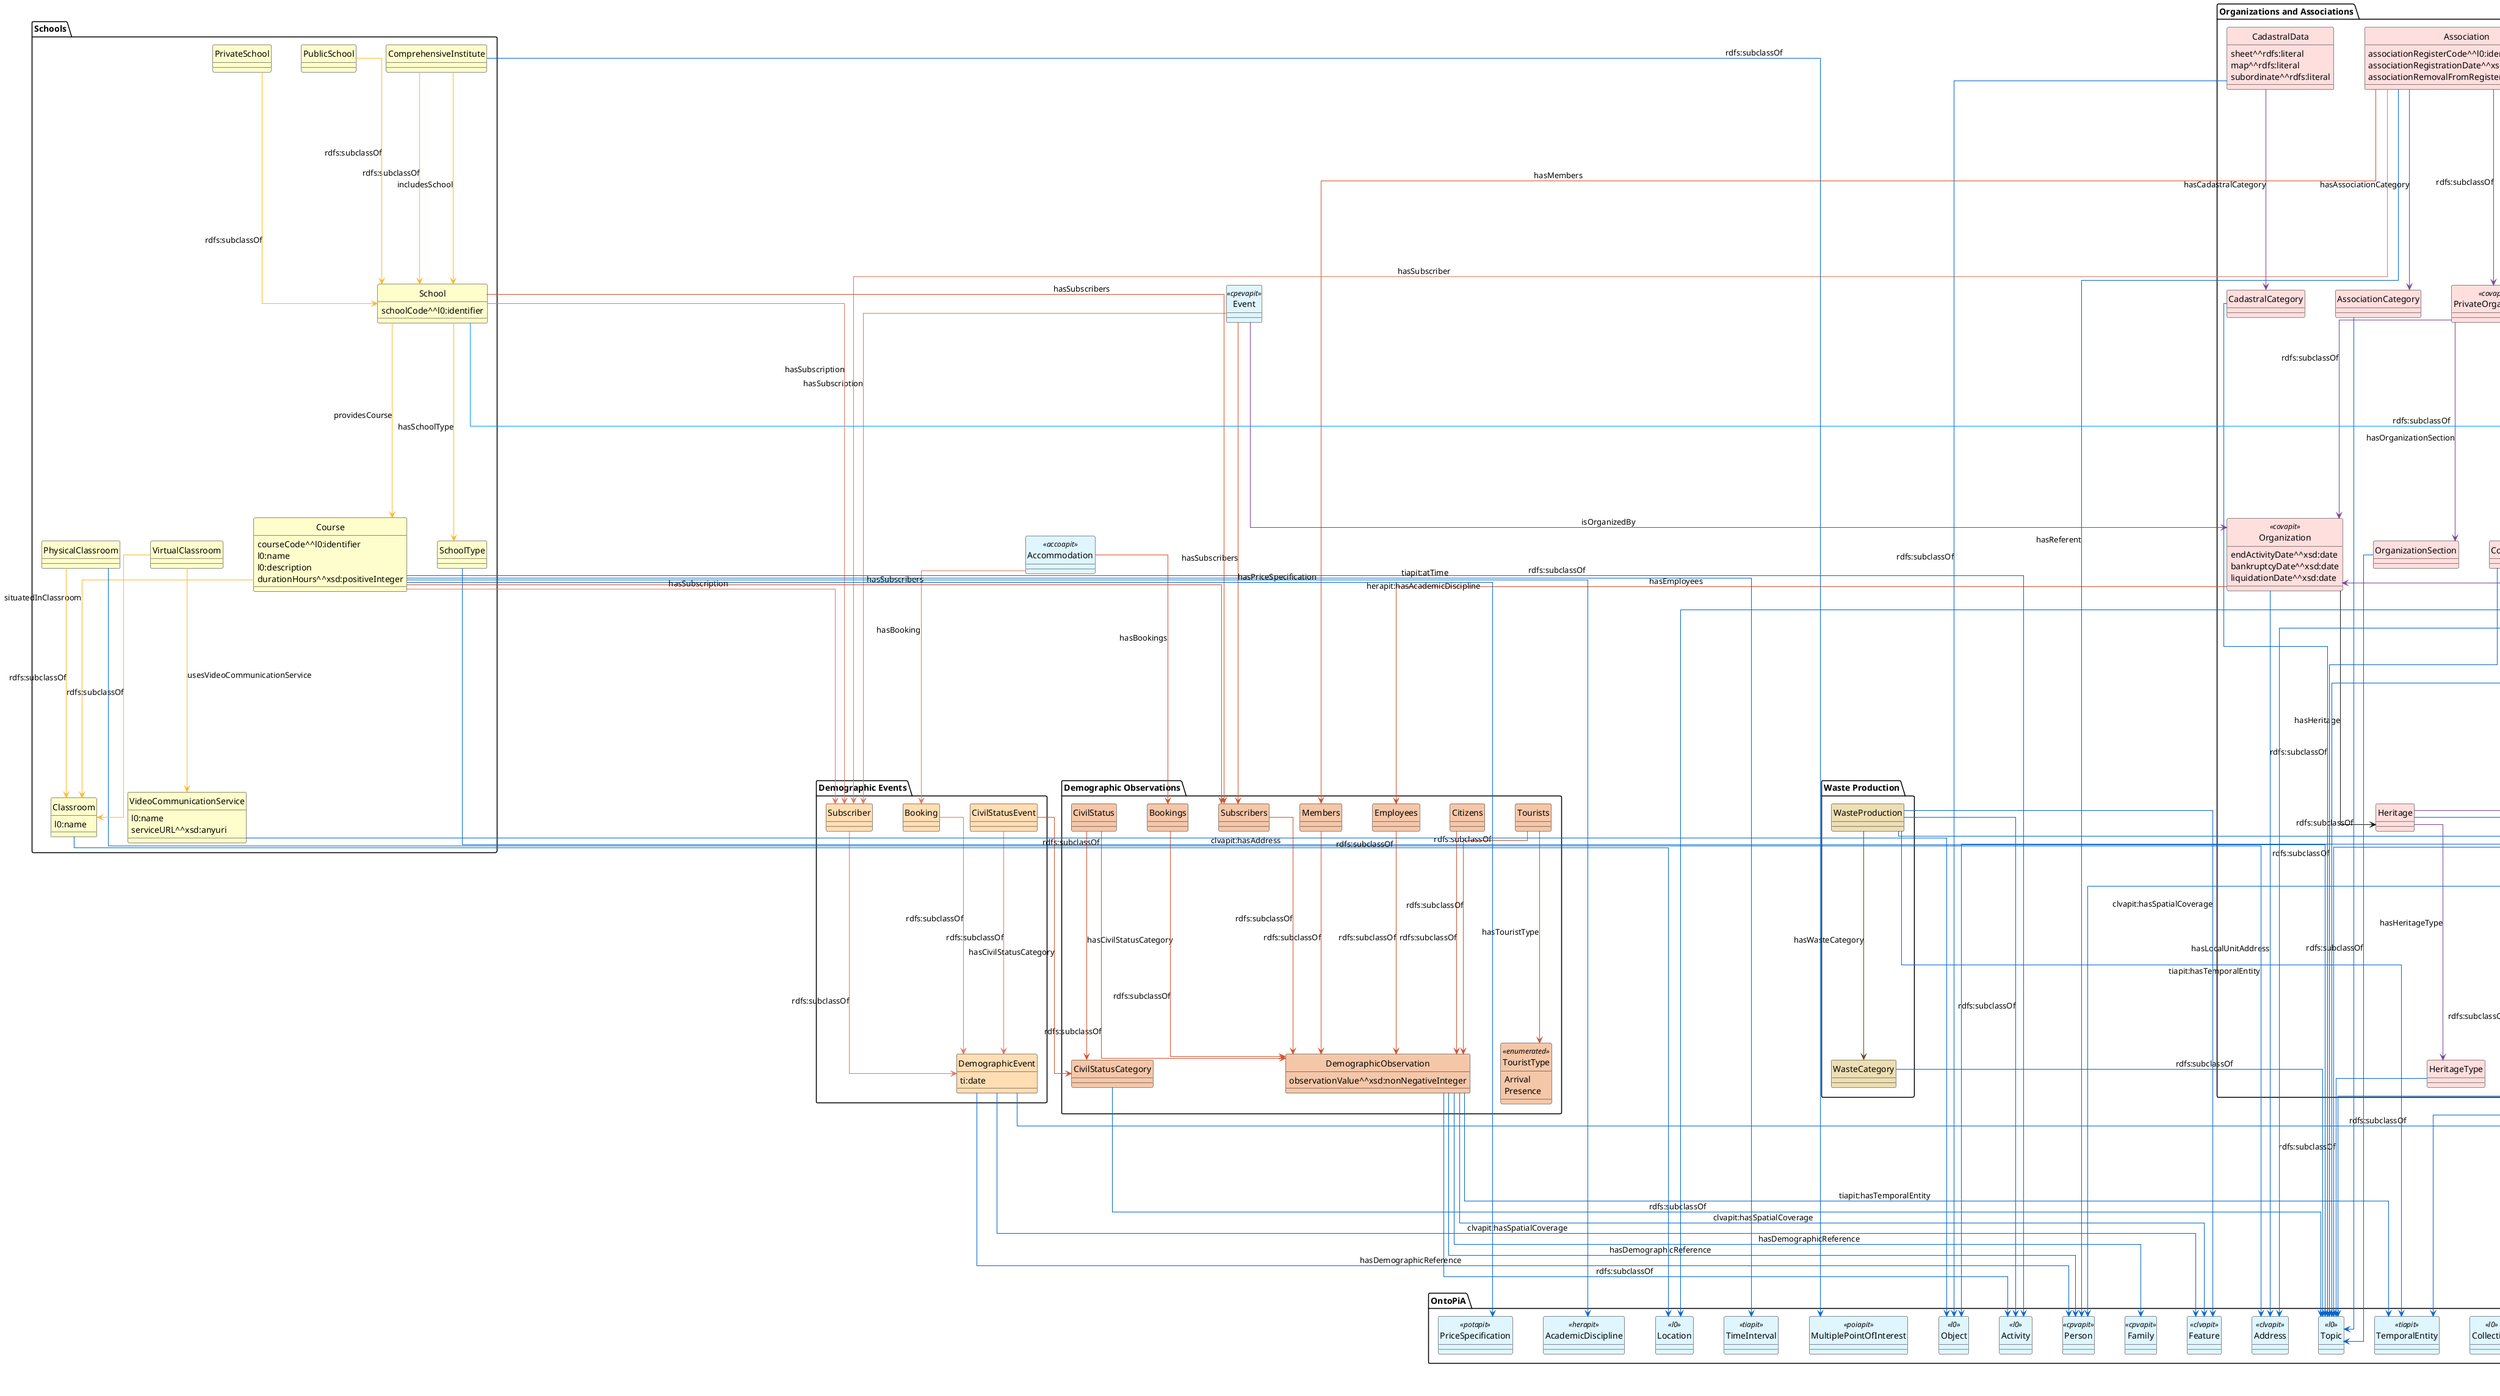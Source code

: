 @startuml OntoIM
hide circle
skinparam linetype ortho
skinparam ranksep 300
skinparam nodesep 50

!define OntoPiANode dff6ff
!define OntoPiAProperty 06c

!define OntoPiANodeEdited dff6ff

!define DemographicObservationNode f5c7a9
!define DemographicObservationProperty d1512d

!define DemographicEventNode ffdeb4
!define DemographicEventProperty df7861

!define WasteNode eddfb3
!define WasteProperty 61481c

!define OrganizationNode ffdede
!define OrganizationProperty 7a4495

!define HeritageNode ffdede
!define HeritageProperty 7a4495

!define RoadAccidentNode f2f2f2
!define RoadAccidentProperty 413f42

!define VehicleNode f2f2f2
!define VehicleProperty 413f42

!define TrafficFlowNode f2f2f2
!define TrafficFlowProperty 413f42

!define RoadSignalNode f2f2f2
!define RoadSignalProperty 413f42

!define FacilityNode c4ddff
!define FacilityProperty 0096ff

!define SchoolNode fefecc
!define SchoolProperty fdb827

!define GreenZoneNode b8f1b0
!define GreenZoneProperty 14c38e

!define HospitalNode fff
!define HospitalProperty 000

' Imported objects from OntoPiA
package "OntoPiA" {
    class Thing <<owl>> #OntoPiANode

    class Entity <<l0>> #OntoPiANode
    class Activity <<l0>> #OntoPiANode
    class Location <<l0>> #OntoPiANode
    class EventOrSituation <<l0>> #OntoPiANode
    class Topic <<l0>> #OntoPiANode
    class Object <<l0>> #OntoPiANode
    class Characteristic <<l0>> #OntoPiANode
    class Collection <<l0>> #OntoPiANode
    class Agent <<l0>> #OntoPiANode

    class Address <<clvapit>> #OntoPiANode
    class City <<clvapit>> #OntoPiANode
    class StreetToponym <<clvapit>> #OntoPiANode
    class Feature <<clvapit>> #OntoPiANode
    class Country <<clvapit>> #OntoPiANode
    class Geometry <<clvapit>> #OntoPiANode

    class TimeInterval <<tiapit>> #OntoPiANode
    class TemporalEntity <<tiapit>> #OntoPiANode

    class Value <<muapit>> #OntoPiANode

    class OnlineContactPoint <<smapit>> #OntoPiANode
    class PhysicalContactPoint <<smapit>> #OntoPiANode

    class AccessCondition <<acapit>> #OntoPiANode

    class Person <<cpvapit>> #OntoPiANode
    class Family <<cpvapit>> #OntoPiANode

    class PriceSpecification <<potapit>> #OntoPiANode

    class PointOfInterest <<poiapit>> #OntoPiANode
    class MultiplePointOfInterest <<poiapit>> #OntoPiANode

    class Procedure <<pcapit>> #OntoPiANode

    class OSDFeature <<accoapit>> #OntoPiANode

    class AcademicDiscipline <<herapit>> #OntoPiANode
}

' Added an Accessible Point of Interest, a POI with online contact point, physical contact point, an organization owner and an access condition.
class Facility #FacilityNode
Facility -[#OntoPiAProperty]-> PointOfInterest : rdfs:subclassOf

Facility -[#OntoPiAProperty]-> OnlineContactPoint : smapit:hasOnlineContactPoint
Facility -[#OntoPiAProperty]-> PhysicalContactPoint : smapit:hasPhysicalContactPoint
Facility -[#OntoPiAProperty]-> AccessCondition : accondition:hasAccessCondition
Facility -[#OntoPiAProperty]-> OSDFeature : hasOfferedService
Facility -[#OntoPiAProperty]-> Procedure : concessedWithProcedure
Facility -[#HeritageProperty]-> CadastralData : hasCadastralData


package "Demographic Observations" {
    ' Demographic Observation
    ' A demographic observation can describe the demographic composition of an entity during time
    ' An example can be the number of subscribers to an event, emoployees of an organization, members of an association
    ' For a country it can be the number of citizens, weddings, deaths etc...
    ' A demo observation comes with its value and a demo prototype, which describes the type of person o family counted
    ' A demo observation can also be releated to a spatial object, which describes the spatial delimitation of the observation
    ' For example, we can count the number of males in a specific area, that can be a city, a borough, a street, etc...
    class DemographicObservation #DemographicObservationNode {
        observationValue^^xsd:nonNegativeInteger
    }
    DemographicObservation -[#OntoPiAProperty]-> Activity : rdfs:subclassOf

    DemographicObservation -[#OntoPiAProperty]-> TemporalEntity : tiapit:hasTemporalEntity
    DemographicObservation -[#OntoPiAProperty]-> Feature : clvapit:hasSpatialCoverage
    DemographicObservation -[#OntoPiAProperty]-> Person : hasDemographicReference
    DemographicObservation -[#OntoPiAProperty]-> Family : hasDemographicReference

    class Citizens #DemographicObservationNode
    Citizens -[#DemographicObservationProperty]-> DemographicObservation : rdfs:subclassOf

    class CivilStatus #DemographicObservationNode
    CivilStatus -[#DemographicObservationProperty]-> DemographicObservation : rdfs:subclassOf

    CivilStatus -[#DemographicObservationProperty]-> CivilStatusCategory : hasCivilStatusCategory

    class CivilStatusCategory #DemographicObservationNode
    CivilStatusCategory -[#OntoPiAProperty]-> Topic : rdfs:subclassOf

    class Tourists #DemographicObservationNode
    Tourists -[#DemographicObservationProperty]-> DemographicObservation : rdfs:subclassOf

    Tourists -[#DemographicObservationProperty]-> TouristType : hasTouristType

    class TouristType <<enumerated>> #DemographicObservationNode {
        Arrival
        Presence
    }

    class Bookings #DemographicObservationNode
    Bookings -[#DemographicObservationProperty]-> DemographicObservation : rdfs:subclassOf

    class Subscribers #DemographicObservationNode
    Subscribers -[#DemographicObservationProperty]-> DemographicObservation : rdfs:subclassOf

    class Employees #DemographicObservationNode
    Employees -[#DemographicObservationProperty]-> DemographicObservation : rdfs:subclassOf

    class Members #DemographicObservationNode
    Members -[#DemographicObservationProperty]-> DemographicObservation : rdfs:subclassOf
}

package "Demographic Events" {
    ' A demo event represents a wedding, a death, a birth, offering a non aggregated view of a demo observation
    class DemographicEvent #DemographicEventNode {
        ti:date
    }
    DemographicEvent -[#OntoPiAProperty]-> EventOrSituation : rdfs:subclassOf

    DemographicEvent -[#OntoPiAProperty]-> Person : hasDemographicReference
    DemographicEvent -[#OntoPiAProperty]-> Feature : clvapit:hasSpatialCoverage

    class CivilStatusEvent #DemographicEventNode
    CivilStatusEvent -[#DemographicEventProperty]-> DemographicEvent : rdfs:subclassOf

    CivilStatusEvent -[#DemographicObservationProperty]-> CivilStatusCategory : hasCivilStatusCategory

    class Subscriber #DemographicEventNode
    Subscriber -[#DemographicEventProperty]-> DemographicEvent : rdfs:subclassOf

    class Booking #DemographicEventNode
    Booking -[#DemographicEventProperty]-> DemographicEvent : rdfs:subclassOf
}

package "Organizations and Associations" {
    ' Organization, added end of activity, bankruptcy and liquidation, added number of empolyees, local units and heritage
    ' Added section and demograpgic classification of organization for private companies (taken from Camera di Commercio)
    ' Added an Artisan Organization with artisan Register code and date
    class Organization <<covapit>> #OrganizationNode {
        endActivityDate^^xsd:date
        bankruptcyDate^^xsd:date
        liquidationDate^^xsd:date
    }

    ' Organization --> Payment : sentPayment (see later)
    Organization -[#DemographicObservationProperty]-> Employees : hasEmployees
    Organization -[#OntoPiAProperty]-> Address : hasLocalUnitAddress
    Organization --> Heritage : hasHeritage

    Facility -[#OrganizationProperty]-> Organization : ownedBy

    class PrivateOrganization <<covapit>> #OrganizationNode
    PrivateOrganization -[#OrganizationProperty]-> Organization : rdfs:subclassOf

    PrivateOrganization -[#OrganizationProperty]-> OrganizationSection : hasOrganizationSection
    PrivateOrganization -[#OrganizationProperty]-> CompanyDemographicCategory : hasDemographicCategory

    class OrganizationSection #OrganizationNode
    OrganizationSection -[#OntoPiAProperty]-> Topic : rdfs:subclassOf

    class CompanyDemographicCategory #OrganizationNode
    CompanyDemographicCategory -[#OntoPiAProperty]-> Topic : rdfs:subclassOf

    class ArtisanOrganization #OrganizationNode {
        artisanRegisterCode^^l0:identifier
        artisanRegistrationDate^^xsd:date
    }
    ArtisanOrganization -[#OrganizationProperty]-> PrivateOrganization : rdfs:subclassOf

    ' Associations are sublclass of organizations, with referent, association category (controlled vocabulary) and members observation
    class Association #OrganizationNode {
        associationRegisterCode^^l0:identifier
        associationRegistrationDate^^xsd:date
        associationRemovalFromRegisterDate^^xsd:date
    }
    Association -[#OrganizationProperty]-> PrivateOrganization : rdfs:subclassOf

    Association -[#OntoPiAProperty]-> Person : hasReferent
    Association -[#OrganizationProperty]-> AssociationCategory : hasAssociationCategory
    Association -[#DemographicObservationProperty]-> Members : hasMembers
    Association -[#DemographicEventProperty]-> Subscriber : hasSubscriber

    class AssociationCategory #OrganizationNode
    AssociationCategory -[#OntoPiAProperty]-> Topic : rdfs:subclassOf

    ' The heritage of an organization, a collection of buildings owned by the organization. There are different types of heritage, like state owned assets, unavailable ecc...
    class Heritage #HeritageNode
    Heritage -[#OntoPiAProperty]-> Collection : rdfs:subclassOf

    Heritage -[#HeritageProperty]-> HeritageType : hasHeritageType
    Heritage -[#HeritageProperty]-> Facility : hasFacility

    class HeritageType #HeritageNode
    HeritageType -[#OntoPiAProperty]-> Topic : rdfs:subclassOf

    class CadastralData #HeritageNode {
        sheet^^rdfs:literal
        map^^rdfs:literal
        subordinate^^rdfs:literal
    }
    CadastralData -[#OntoPiAProperty]-> Object : rdfs:subclassOf

    CadastralData -[#HeritageProperty]-> CadastralCategory : hasCadastralCategory

    class CadastralCategory #HeritageNode
    CadastralCategory -[#OntoPiAProperty]-> Topic : rdfs:subclassOf
}

' Events, added the organizer of the event and the subscribers
class Event <<cpevapit>> #OntoPiANodeEdited
Event -[#OrganizationProperty]-> Organization : isOrganizedBy
Event -[#DemographicObservationProperty]-> Subscribers : hasSubscribers
Event -[#DemographicEventProperty]-> Subscriber : hasSubscription

package "Waste Production" {
    ' Waste production
    class WasteProduction #WasteNode
    WasteProduction -[#OntoPiAProperty]-> Activity : rdfs:subclassOf

    WasteProduction -[#OntoPiAProperty]-> Value : hasValue
    WasteProduction -[#OntoPiAProperty]-> TemporalEntity : tiapit:hasTemporalEntity
    WasteProduction -[#OntoPiAProperty]-> Feature : clvapit:hasSpatialCoverage

    WasteProduction -[#WasteProperty]-> WasteCategory : hasWasteCategory

    class WasteCategory #WasteNode
    WasteCategory -[#OntoPiAProperty]-> Topic : rdfs:subclassOf
}

package "Roads and Traffic" {
    ' Road accidents
    class RoadAccident #RoadAccidentNode {
        ti:date
    }
    RoadAccident -[#OntoPiAProperty]-> EventOrSituation : rdfs:subclassOf

    RoadAccident -[#RoadAccidentProperty]-> RevelationUnit : detectedBy
    RoadAccident -[#OntoPiAProperty]-> Geometry : clvapit:hasGeometry
    RoadAccident -[#RoadAccidentProperty]-> Road : hasRoad
    RoadAccident -[#RoadAccidentProperty]-> WeatherCondition : hasWeatherCondition
    RoadAccident -[#RoadAccidentProperty]-> AccidentType : hasAccidentType
    RoadAccident -[#RoadAccidentProperty]-> InvolvedVehicle : hasInvolvedVehicle
    RoadAccident -[#RoadAccidentProperty]-> InvolvedPerson : hasInvolvedPerson
    RoadAccident -[#RoadAccidentProperty]-> InvolvedObstacle : hasInvolvedObstacle

    class RevelationUnit #RoadAccidentNode
    RevelationUnit -[#OntoPiAProperty]-> Agent : rdfs:subclassOf

    class Road #RoadAccidentNode {
        roadName^^l0:name
    }
    Road -[#OntoPiAProperty]-> Location : rdfs:subclassOf

    Road -[#OntoPiAProperty]-> Address : hasAddress
    Road -[#RoadAccidentProperty]-> RoadCategory : hasRoadCategory
    Road -[#RoadAccidentProperty]-> RoadType : hasRoadType
    Road -[#RoadAccidentProperty]-> PavementType : hasPavementType
    Road -[#RoadAccidentProperty]-> RoadContext : hasRoadContext
    Road -[#RoadAccidentProperty]-> RoadbedStatus : hasRoadbedStatus
    Road -[#RoadAccidentProperty]-> RoadSignalPresence : hasRoadSignalPresence

    class RoadCategory #RoadAccidentNode
    RoadCategory -[#OntoPiAProperty]-> Topic : rdfs:subclassOf

    class RoadType #RoadAccidentNode
    RoadType -[#OntoPiAProperty]-> Characteristic : rdfs:subclassOf

    class PavementType #RoadAccidentNode
    PavementType -[#OntoPiAProperty]-> Characteristic : rdfs:subclassOf

    class RoadContext #RoadAccidentNode
    RoadContext -[#OntoPiAProperty]-> Characteristic : rdfs:subclassOf

    class RoadbedStatus #RoadAccidentNode
    RoadbedStatus -[#OntoPiAProperty]-> Characteristic : rdfs:subclassOf

    class RoadSignalPresence #RoadAccidentNode
    RoadSignalPresence -[#OntoPiAProperty]-> Characteristic : rdfs:subclassOf

    class WeatherCondition #RoadAccidentNode
    WeatherCondition -[#OntoPiAProperty]-> Characteristic : rdfs:subclassOf

    class AccidentType #RoadAccidentNode
    AccidentType -[#OntoPiAProperty]-> Characteristic : rdfs:subclassOf

    class InvolvedEntity #RoadAccidentNode
    InvolvedEntity -[#OntoPiAProperty]-> Entity : rdfs:subclassOf

    InvolvedEntity -[#RoadAccidentProperty]-> AccidentCircumstance : hasAccidentCircumstance

    class AccidentCircumstance #RoadAccidentNode
    AccidentCircumstance -[#OntoPiAProperty]-> Characteristic : rdfs:subclassOf

    class InvolvedVehicle #RoadAccidentNode
    InvolvedVehicle -[#RoadAccidentProperty]-> InvolvedEntity : rdfs:subclassOf

    InvolvedVehicle -[#VehicleProperty]-> Vehicle : hasVehicle
    InvolvedVehicle -[#RoadAccidentProperty]-> InvolvedPerson : hasConducent
    InvolvedVehicle -[#RoadAccidentProperty]-> InvolvedPerson : hasPassenger
    InvolvedVehicle -[#RoadAccidentProperty]-> InvolvedPerson : hasFrontPassenger
    InvolvedVehicle -[#RoadAccidentProperty]-> InvolvedPerson : hasBackPassenger

    class InvolvedPerson #RoadAccidentNode
    InvolvedPerson --> InvolvedEntity : rdfs:subclassOf
    InvolvedPerson -[#OntoPiAProperty]-> Person : rdfs:subclassOf

    InvolvedPerson -[#RoadAccidentProperty]-> InvolvedPersonStatus : hasInvolvedPersonStatus

    class InvolvedPersonStatus #RoadAccidentNode
    InvolvedPersonStatus -[#OntoPiAProperty]-> Characteristic : rdfs:subclassOf

    class InvolvedObstacle #RoadAccidentNode
    InvolvedObstacle -[#RoadAccidentProperty]-> InvolvedEntity : rdfs:subclassOf

    class Vehicle #VehicleNode {
        licensePlate^^l0:identifier
        registrationYear^^xsd:gYear
        brand^^rdfs:literal
        model^^rdfs:literal
        color^^rdfs:literal
    }
    Vehicle -[#OntoPiAProperty]-> Object : rdfs:subclassOf

    Vehicle -[#VehicleProperty]-> VehicleCategory : hasVehicleCategory
    Vehicle -[#OntoPiAProperty]-> Value : hasLength
    Vehicle -[#OntoPiAProperty]-> Value : hasWidth
    Vehicle -[#OntoPiAProperty]-> Value : hasHeight
    Vehicle -[#OntoPiAProperty]-> Value : hasWeight
    Vehicle -[#OntoPiAProperty]-> Value : hasEngineDisplacement
    Vehicle -[#OntoPiAProperty]-> Country : hasRegistrationCountry

    class VehicleCategory #VehicleNode
    VehicleCategory -[#OntoPiAProperty]-> Topic : rdfs:subclassOf

    ' The road signals are point of interests with a signal value (e.g. 50 for a speed limit or the name of the destination indicated)
    class RoadSignal #RoadSignalNode {
        signalValue^^rdfs:literal
        installationDate^^xsd:date
        removalDate^^xsd:date
    }
    RoadSignal -[#OntoPiAProperty]-> PointOfInterest : rdfs:subclassOf

    RoadSignal -[#RoadSignalProperty]-> RoadSignalType : hasSignalType

    ' The road signal type is a controlled vocabulary of all road signals, with a value, an image and a category
    class RoadSignalType #RoadSignalNode
    RoadSignalType -[#OntoPiAProperty]-> Topic : rdfs:subclassOf

    ' Traffic Flow observation. Added street toponym to road segment and vehicle category (controlled vocabulary)
    class TrafficFlow <<iotapit>> #TrafficFlowNode
    TrafficFlow -[#OntoPiAProperty]-> RoadSegment : iotapit:hasFeatureOfInterest
    TrafficFlow -[#TrafficFlowProperty]-> VehicleCategory : hasVehicleCategory
    TrafficFlow -[#TrafficFlowProperty]-> TrafficFlowDirection : hasTrafficFlowDirection

    class TrafficFlowDirection <<enumerated>> #TrafficFlowNode {
        In
        Out
    }

    class RoadSegment <<iotapit>> #TrafficFlowNode
    RoadSegment -[#OntoPiAProperty]-> StreetToponym : clvapit:hasStreetToponym
}

' Booking statistical data for accommodation facilities
class Accommodation <<accoapit>> #OntoPiANodeEdited
Accommodation -[#DemographicObservationProperty]-> Bookings : hasBookings
Accommodation -[#DemographicEventProperty]-> Booking : hasBooking

package "Schools" {
    ' A school can be public or private is an accessible point of interest, with services, subscribers and courses that can be offer
    class School #SchoolNode {
        schoolCode^^l0:identifier
    }
    School -[#FacilityProperty]-> Facility : rdfs:subclassOf

    School -[#SchoolProperty]-> SchoolType : hasSchoolType
    School -[#SchoolProperty]-> Course : providesCourse
    School -[#DemographicObservationProperty]-> Subscribers : hasSubscribers
    School -[#DemographicEventProperty]-> Subscriber : hasSubscription

    class ComprehensiveInstitute #SchoolNode
    ComprehensiveInstitute -[#SchoolProperty]-> School : rdfs:subclassOf
    ComprehensiveInstitute -[#OntoPiAProperty]-> MultiplePointOfInterest : rdfs:subclassOf

    ComprehensiveInstitute -[#SchoolProperty]-> School : includesSchool

    ' controlled vocabulary
    class SchoolType #SchoolNode
    SchoolType -[#OntoPiAProperty]-> Topic : rdfs:subclassOf

    class PublicSchool #SchoolNode
    PublicSchool -[#SchoolProperty]-> School : rdfs:subclassOf

    class PrivateSchool #SchoolNode
    PrivateSchool -[#SchoolProperty]-> School : rdfs:subclassOf

    ' A course organized by a school or an organization is an activity located in a classroom (phisical or online), with a price and subscribers
    class Course #SchoolNode {
        courseCode^^l0:identifier
        l0:name
        l0:description
        durationHours^^xsd:positiveInteger
    }
    Course -[#OntoPiAProperty]-> Activity : rdfs:subclassOf

    Course -[#OntoPiAProperty]-> TimeInterval : tiapit:atTime
    Course -[#SchoolProperty]-> Classroom : situatedInClassroom
    Course -[#OntoPiAProperty]-> PriceSpecification : hasPriceSpecification
    Course -[#DemographicObservationProperty]-> Subscribers : hasSubscribers
    Course -[#DemographicEventProperty]-> Subscriber : hasSubscription
    Course -[#OntoPiAProperty]-> AcademicDiscipline : herapit:hasAcademicDiscipline

    ' A classroom is a space where a course take place. A physical classroom has an address, a virtual classroom is associated with the service used.
    class Classroom #SchoolNode {
        l0:name
    }
    Classroom -[#OntoPiAProperty]-> Location : rdfs:subclassOf

    class PhysicalClassroom #SchoolNode
    PhysicalClassroom -[#SchoolProperty]-> Classroom : rdfs:subclassOf

    PhysicalClassroom -[#OntoPiAProperty]-> Address : clvapit:hasAddress

    class VirtualClassroom #SchoolNode
    VirtualClassroom -[#SchoolProperty]-> Classroom : rdfs:subclassOf

    VirtualClassroom -[#SchoolProperty]-> VideoCommunicationService : usesVideoCommunicationService

    class VideoCommunicationService #SchoolNode {
        l0:name
        serviceURL^^xsd:anyuri
    }
    VideoCommunicationService -[#OntoPiAProperty]-> Object : rdfs:subclassOf
}

package "Green Zones" {
    ' A green zone is an accessible point of interest that can also contains plants and can has an area
    class GreenZone #GreenZoneNode
    GreenZone -[#FacilityProperty]-> Facility : rdfs:subclassOf

    GreenZone -[#OntoPiAProperty]-> Value : hasSurface
    GreenZone -[#GreenZoneProperty]-> Plant : hasPlant

    ' A plant, with the species, the common name, the born year, planted date and its status in time. The status is described as the plant health, the height and the circumference
    class Plant #GreenZoneNode {
        plantCode^^l0:identifier
        commonName^^l0:name
        species^^l0:name
        plantingDate^^xsd:datetime
        birthYear^^xsd:gYear
    }
    Plant -[#OntoPiAProperty]-> PointOfInterest : rdfs:subclassOf

    Plant -[#GreenZoneProperty]-> PlantStatusInTime : hasStatusInTime

    class PlantStatusInTime #GreenZoneNode
    PlantStatusInTime -[#OntoPiAProperty]-> EventOrSituation : rdfs:subclassOf

    PlantStatusInTime -[#OntoPiAProperty]-> Value : hasHeight
    PlantStatusInTime -[#OntoPiAProperty]-> Value : hasDiameter
    PlantStatusInTime -[#GreenZoneProperty]-> PlantHealthStatus : hasHealthStatus
    PlantStatusInTime -[#OntoPiAProperty]-> TemporalEntity : ti:hasTemporalEntity

    class PlantHealthStatus <<enumerated>> #GreenZoneNode {
        Good
        Fair
        Bad
        Stump
        Dead
    }
}

package "Hospitals" {
    ' An hospial is an accessible point of interest with hospital departments, services, total number of beds and departments which are also described as hospitals
    class Hospital #HospitalNode {
        totalNumberOfBeds^^xsd:positiveInteger
    }
    Hospital -[#FacilityProperty]-> Facility : rdfs:subclassOf

    Hospital -[#HospitalProperty]-> HospitalDepartment : hasHospitalDepartment

    class PublicHospital #HospitalNode
    PublicHospital -[#HospitalProperty]-> Hospital : rdfs:subclassOf

    class PrivateHospital #HospitalNode
    PrivateHospital -[#HospitalProperty]-> Hospital : rdfs:subclassOf

    class HospitalDepartment #HospitalNode
    HospitalDepartment -[#HospitalProperty]-> Hospital : rdfs:subclassOf
}
@enduml